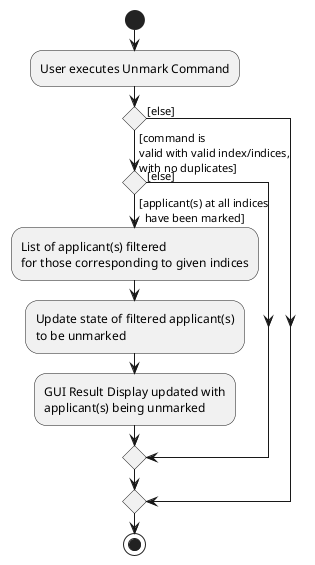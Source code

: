 @startuml
start
:User executes Unmark Command;

'Since the beta syntax does not support placing the condition outside the
'diamond we place it as the true branch instead.

if () then ([command is
valid with valid index/indices,
with no duplicates])

    if () then ([applicant(s) at all indices
  have been marked])
    :List of applicant(s) filtered
    for those corresponding to given indices;

    :Update state of filtered applicant(s)
    to be unmarked;

    :GUI Result Display updated with
    applicant(s) being unmarked;

    else ([else])

    endif

else([else])


endif
stop
@enduml
